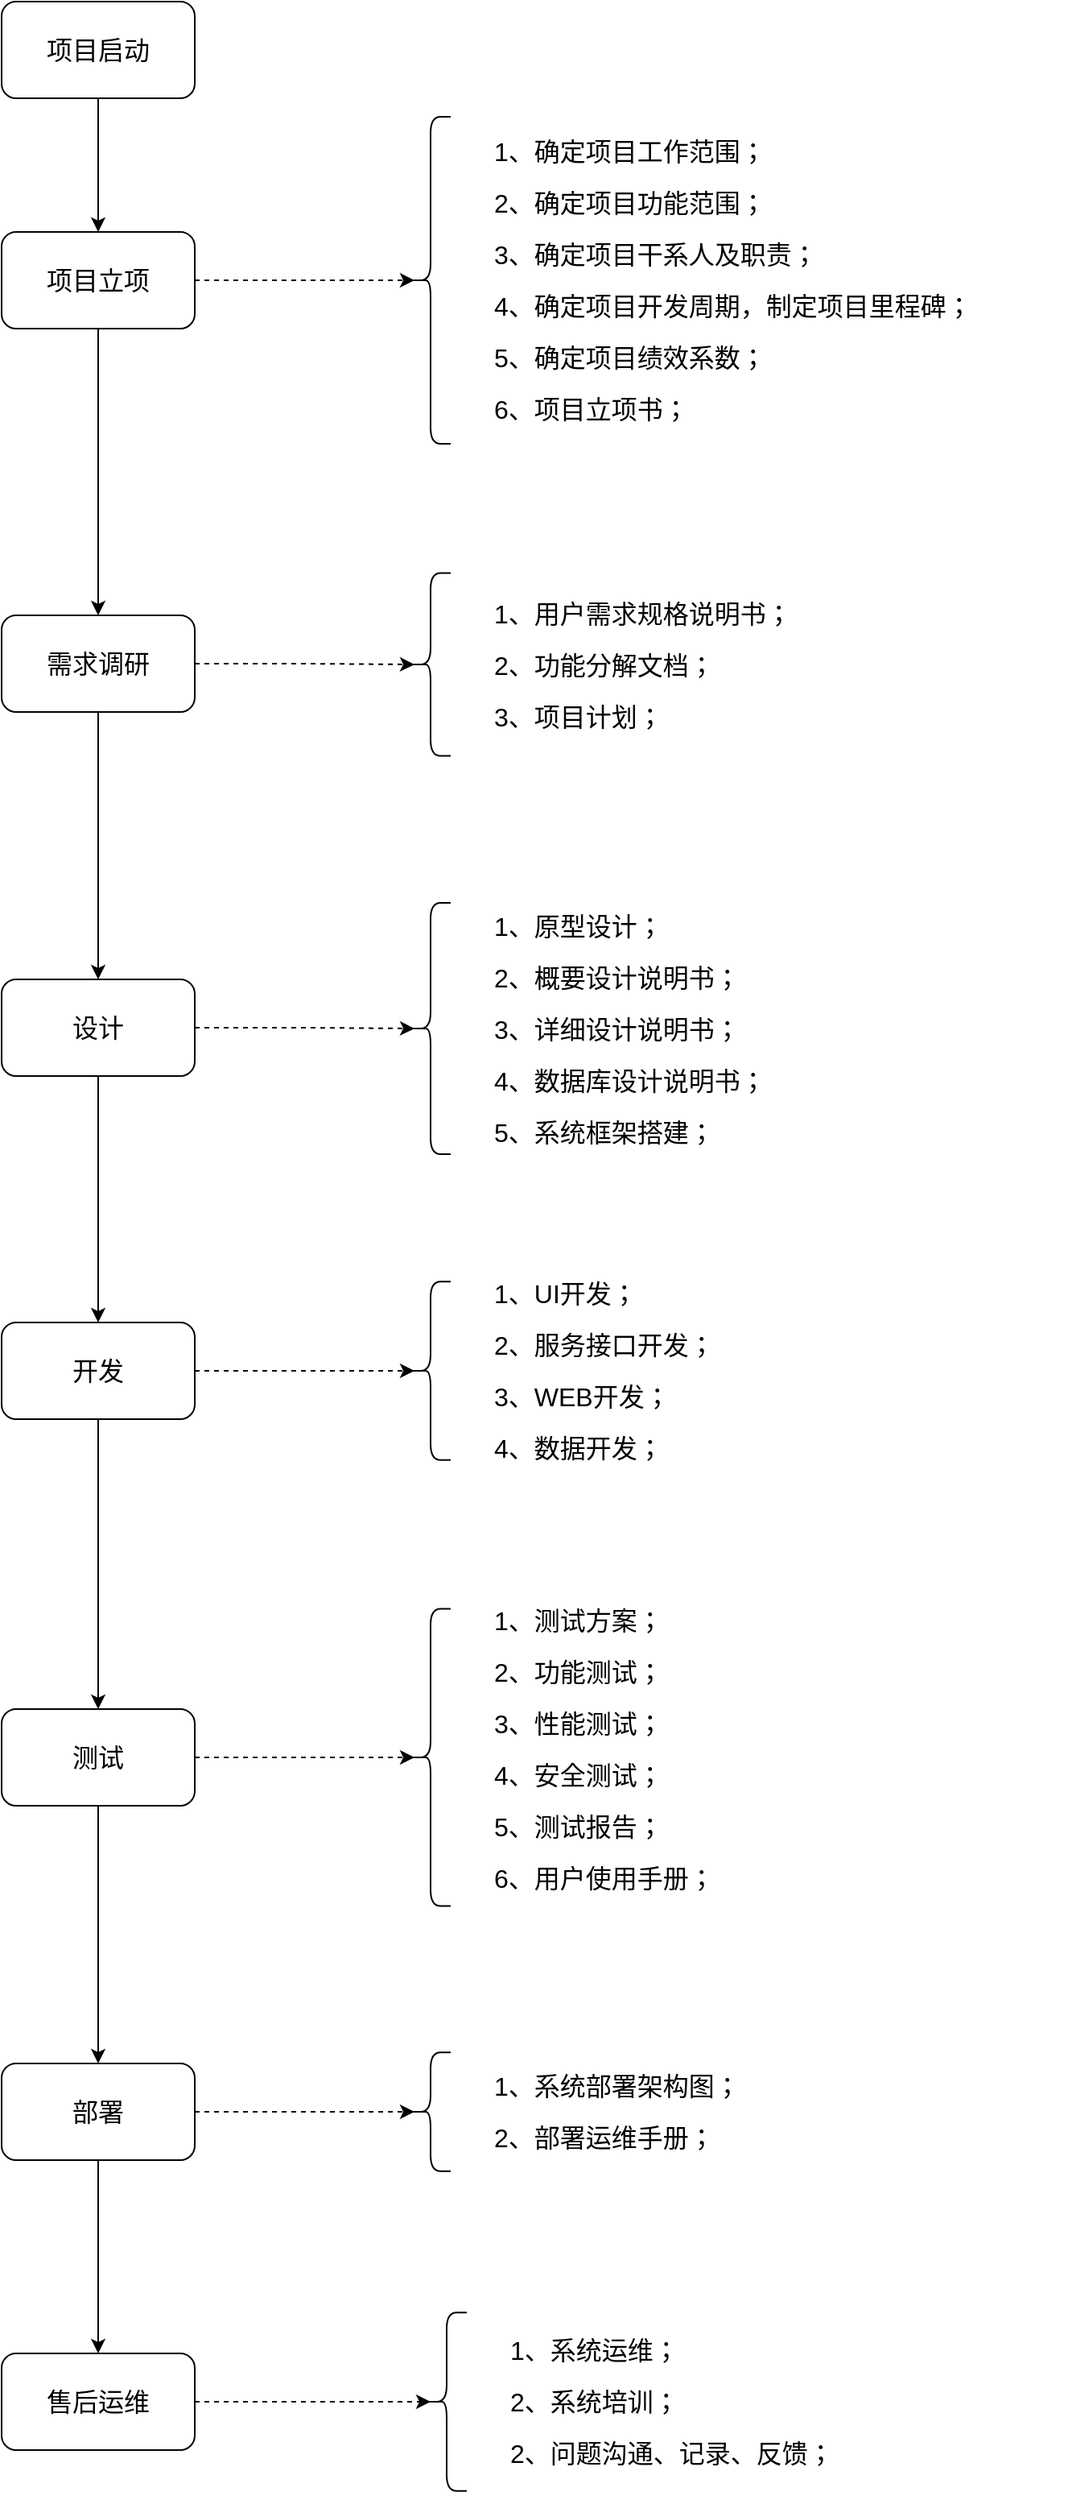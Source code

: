 <mxfile version="22.1.18" type="github">
  <diagram name="第 1 页" id="CrEvW9pFzBhu908rF6s5">
    <mxGraphModel dx="2060" dy="1118" grid="1" gridSize="10" guides="1" tooltips="1" connect="1" arrows="1" fold="1" page="1" pageScale="1" pageWidth="827" pageHeight="1169" math="0" shadow="0">
      <root>
        <mxCell id="0" />
        <mxCell id="1" parent="0" />
        <mxCell id="GFlxzyXbFYNbmDDl-b3X-3" value="" style="edgeStyle=orthogonalEdgeStyle;rounded=0;orthogonalLoop=1;jettySize=auto;html=1;fontSize=16;" parent="1" source="GFlxzyXbFYNbmDDl-b3X-1" target="GFlxzyXbFYNbmDDl-b3X-2" edge="1">
          <mxGeometry relative="1" as="geometry" />
        </mxCell>
        <mxCell id="GFlxzyXbFYNbmDDl-b3X-1" value="项目启动" style="rounded=1;whiteSpace=wrap;html=1;fontSize=16;" parent="1" vertex="1">
          <mxGeometry x="89" y="87" width="120" height="60" as="geometry" />
        </mxCell>
        <mxCell id="GFlxzyXbFYNbmDDl-b3X-5" value="" style="edgeStyle=orthogonalEdgeStyle;rounded=0;orthogonalLoop=1;jettySize=auto;html=1;fontSize=16;" parent="1" source="GFlxzyXbFYNbmDDl-b3X-2" target="GFlxzyXbFYNbmDDl-b3X-4" edge="1">
          <mxGeometry relative="1" as="geometry" />
        </mxCell>
        <mxCell id="GFlxzyXbFYNbmDDl-b3X-2" value="项目立项" style="whiteSpace=wrap;html=1;rounded=1;fontSize=16;" parent="1" vertex="1">
          <mxGeometry x="89" y="230" width="120" height="60" as="geometry" />
        </mxCell>
        <mxCell id="GFlxzyXbFYNbmDDl-b3X-7" value="" style="edgeStyle=orthogonalEdgeStyle;rounded=0;orthogonalLoop=1;jettySize=auto;html=1;fontSize=16;" parent="1" source="GFlxzyXbFYNbmDDl-b3X-4" target="GFlxzyXbFYNbmDDl-b3X-6" edge="1">
          <mxGeometry relative="1" as="geometry" />
        </mxCell>
        <mxCell id="GFlxzyXbFYNbmDDl-b3X-4" value="需求调研" style="whiteSpace=wrap;html=1;rounded=1;fontSize=16;" parent="1" vertex="1">
          <mxGeometry x="89" y="468" width="120" height="60" as="geometry" />
        </mxCell>
        <mxCell id="GFlxzyXbFYNbmDDl-b3X-9" value="" style="edgeStyle=orthogonalEdgeStyle;rounded=0;orthogonalLoop=1;jettySize=auto;html=1;fontSize=16;" parent="1" source="GFlxzyXbFYNbmDDl-b3X-6" target="GFlxzyXbFYNbmDDl-b3X-8" edge="1">
          <mxGeometry relative="1" as="geometry" />
        </mxCell>
        <mxCell id="GFlxzyXbFYNbmDDl-b3X-6" value="设计" style="whiteSpace=wrap;html=1;rounded=1;fontSize=16;" parent="1" vertex="1">
          <mxGeometry x="89" y="694" width="120" height="60" as="geometry" />
        </mxCell>
        <mxCell id="GFlxzyXbFYNbmDDl-b3X-11" value="" style="edgeStyle=orthogonalEdgeStyle;rounded=0;orthogonalLoop=1;jettySize=auto;html=1;fontSize=16;" parent="1" source="GFlxzyXbFYNbmDDl-b3X-8" target="GFlxzyXbFYNbmDDl-b3X-10" edge="1">
          <mxGeometry relative="1" as="geometry" />
        </mxCell>
        <mxCell id="GFlxzyXbFYNbmDDl-b3X-8" value="开发" style="whiteSpace=wrap;html=1;rounded=1;fontSize=16;" parent="1" vertex="1">
          <mxGeometry x="89" y="907" width="120" height="60" as="geometry" />
        </mxCell>
        <mxCell id="GFlxzyXbFYNbmDDl-b3X-13" value="" style="edgeStyle=orthogonalEdgeStyle;rounded=0;orthogonalLoop=1;jettySize=auto;html=1;fontSize=16;" parent="1" source="GFlxzyXbFYNbmDDl-b3X-10" target="GFlxzyXbFYNbmDDl-b3X-12" edge="1">
          <mxGeometry relative="1" as="geometry" />
        </mxCell>
        <mxCell id="GFlxzyXbFYNbmDDl-b3X-10" value="测试" style="whiteSpace=wrap;html=1;rounded=1;fontSize=16;" parent="1" vertex="1">
          <mxGeometry x="89" y="1147" width="120" height="60" as="geometry" />
        </mxCell>
        <mxCell id="GFlxzyXbFYNbmDDl-b3X-15" value="" style="edgeStyle=orthogonalEdgeStyle;rounded=0;orthogonalLoop=1;jettySize=auto;html=1;fontSize=16;" parent="1" source="GFlxzyXbFYNbmDDl-b3X-12" target="GFlxzyXbFYNbmDDl-b3X-14" edge="1">
          <mxGeometry relative="1" as="geometry" />
        </mxCell>
        <mxCell id="GFlxzyXbFYNbmDDl-b3X-12" value="部署" style="whiteSpace=wrap;html=1;rounded=1;fontSize=16;" parent="1" vertex="1">
          <mxGeometry x="89" y="1367" width="120" height="60" as="geometry" />
        </mxCell>
        <mxCell id="GFlxzyXbFYNbmDDl-b3X-14" value="售后运维" style="whiteSpace=wrap;html=1;rounded=1;fontSize=16;" parent="1" vertex="1">
          <mxGeometry x="89" y="1547" width="120" height="60" as="geometry" />
        </mxCell>
        <mxCell id="GFlxzyXbFYNbmDDl-b3X-17" style="edgeStyle=orthogonalEdgeStyle;rounded=0;orthogonalLoop=1;jettySize=auto;html=1;exitX=1;exitY=0.5;exitDx=0;exitDy=0;entryX=0.1;entryY=0.5;entryDx=0;entryDy=0;entryPerimeter=0;fontSize=16;dashed=1;startArrow=none;startFill=0;" parent="1" source="GFlxzyXbFYNbmDDl-b3X-2" target="GFlxzyXbFYNbmDDl-b3X-16" edge="1">
          <mxGeometry relative="1" as="geometry" />
        </mxCell>
        <mxCell id="GFlxzyXbFYNbmDDl-b3X-23" value="" style="group;fontSize=16;" parent="1" vertex="1" connectable="0">
          <mxGeometry x="343" y="150" width="400" height="220" as="geometry" />
        </mxCell>
        <mxCell id="GFlxzyXbFYNbmDDl-b3X-16" value="" style="shape=curlyBracket;whiteSpace=wrap;html=1;rounded=1;labelPosition=left;verticalLabelPosition=middle;align=right;verticalAlign=middle;fontSize=16;" parent="GFlxzyXbFYNbmDDl-b3X-23" vertex="1">
          <mxGeometry y="8.462" width="25" height="203.077" as="geometry" />
        </mxCell>
        <mxCell id="GFlxzyXbFYNbmDDl-b3X-21" value="&lt;p style=&quot;line-height: 100%;&quot;&gt;1、确定项目工作范围；&lt;/p&gt;&lt;p style=&quot;line-height: 100%;&quot;&gt;2、确定项目功能范围；&lt;/p&gt;&lt;p style=&quot;line-height: 100%;&quot;&gt;3、确定项目干系人及职责；&lt;/p&gt;&lt;p style=&quot;line-height: 100%;&quot;&gt;4、确定项目开发周期，制定项目里程碑；&lt;/p&gt;&lt;p style=&quot;line-height: 100%;&quot;&gt;5、确定项目绩效系数；&lt;/p&gt;&lt;p style=&quot;line-height: 100%;&quot;&gt;6、项目立项书；&lt;/p&gt;" style="text;html=1;strokeColor=none;fillColor=none;align=left;verticalAlign=middle;whiteSpace=wrap;rounded=0;horizontal=1;fontSize=16;" parent="GFlxzyXbFYNbmDDl-b3X-23" vertex="1">
          <mxGeometry x="50" width="350" height="220" as="geometry" />
        </mxCell>
        <mxCell id="GFlxzyXbFYNbmDDl-b3X-26" style="edgeStyle=orthogonalEdgeStyle;rounded=0;orthogonalLoop=1;jettySize=auto;html=1;entryX=0.1;entryY=0.5;entryDx=0;entryDy=0;entryPerimeter=0;fontSize=16;dashed=1;" parent="1" source="GFlxzyXbFYNbmDDl-b3X-4" target="HhBOS2dgm90hjr-vvZMC-8" edge="1">
          <mxGeometry relative="1" as="geometry">
            <mxPoint x="381.96" y="694" as="targetPoint" />
          </mxGeometry>
        </mxCell>
        <mxCell id="GFlxzyXbFYNbmDDl-b3X-32" style="edgeStyle=orthogonalEdgeStyle;rounded=0;orthogonalLoop=1;jettySize=auto;html=1;entryX=0.1;entryY=0.5;entryDx=0;entryDy=0;entryPerimeter=0;fontSize=16;dashed=1;" parent="1" source="GFlxzyXbFYNbmDDl-b3X-6" target="HhBOS2dgm90hjr-vvZMC-20" edge="1">
          <mxGeometry relative="1" as="geometry">
            <mxPoint x="391" y="834" as="targetPoint" />
          </mxGeometry>
        </mxCell>
        <mxCell id="GFlxzyXbFYNbmDDl-b3X-36" style="edgeStyle=orthogonalEdgeStyle;rounded=0;orthogonalLoop=1;jettySize=auto;html=1;fontSize=16;entryX=0.1;entryY=0.5;entryDx=0;entryDy=0;entryPerimeter=0;dashed=1;" parent="1" source="GFlxzyXbFYNbmDDl-b3X-8" target="HhBOS2dgm90hjr-vvZMC-29" edge="1">
          <mxGeometry relative="1" as="geometry">
            <mxPoint x="549" y="891" as="targetPoint" />
          </mxGeometry>
        </mxCell>
        <mxCell id="GFlxzyXbFYNbmDDl-b3X-40" style="edgeStyle=orthogonalEdgeStyle;rounded=0;orthogonalLoop=1;jettySize=auto;html=1;fontSize=16;entryX=0.1;entryY=0.5;entryDx=0;entryDy=0;entryPerimeter=0;dashed=1;" parent="1" source="GFlxzyXbFYNbmDDl-b3X-10" target="HhBOS2dgm90hjr-vvZMC-32" edge="1">
          <mxGeometry relative="1" as="geometry">
            <mxPoint x="359" y="1151" as="targetPoint" />
          </mxGeometry>
        </mxCell>
        <mxCell id="GFlxzyXbFYNbmDDl-b3X-44" style="edgeStyle=orthogonalEdgeStyle;rounded=0;orthogonalLoop=1;jettySize=auto;html=1;entryX=0.1;entryY=0.5;entryDx=0;entryDy=0;entryPerimeter=0;fontSize=16;dashed=1;" parent="1" source="GFlxzyXbFYNbmDDl-b3X-12" target="HhBOS2dgm90hjr-vvZMC-35" edge="1">
          <mxGeometry relative="1" as="geometry">
            <mxPoint x="381" y="1254.5" as="targetPoint" />
          </mxGeometry>
        </mxCell>
        <mxCell id="HhBOS2dgm90hjr-vvZMC-4" style="edgeStyle=orthogonalEdgeStyle;rounded=0;orthogonalLoop=1;jettySize=auto;html=1;entryX=0.1;entryY=0.5;entryDx=0;entryDy=0;entryPerimeter=0;fontSize=16;dashed=1;" parent="1" source="GFlxzyXbFYNbmDDl-b3X-14" target="HhBOS2dgm90hjr-vvZMC-38" edge="1">
          <mxGeometry relative="1" as="geometry">
            <mxPoint x="381" y="1393.5" as="targetPoint" />
          </mxGeometry>
        </mxCell>
        <mxCell id="HhBOS2dgm90hjr-vvZMC-7" value="" style="group;fontSize=16;" parent="1" vertex="1" connectable="0">
          <mxGeometry x="343" y="437" width="400" height="123" as="geometry" />
        </mxCell>
        <mxCell id="HhBOS2dgm90hjr-vvZMC-8" value="" style="shape=curlyBracket;whiteSpace=wrap;html=1;rounded=1;labelPosition=left;verticalLabelPosition=middle;align=right;verticalAlign=middle;fontSize=16;" parent="HhBOS2dgm90hjr-vvZMC-7" vertex="1">
          <mxGeometry y="4.731" width="25" height="113.538" as="geometry" />
        </mxCell>
        <mxCell id="HhBOS2dgm90hjr-vvZMC-9" value="&lt;p style=&quot;line-height: 100%;&quot;&gt;1、用户需求规格说明书；&lt;/p&gt;&lt;p style=&quot;line-height: 100%;&quot;&gt;2、功能分解文档；&lt;/p&gt;&lt;p style=&quot;line-height: 100%;&quot;&gt;3、项目计划；&lt;/p&gt;" style="text;html=1;strokeColor=none;fillColor=none;align=left;verticalAlign=middle;whiteSpace=wrap;rounded=0;horizontal=1;fontSize=16;" parent="HhBOS2dgm90hjr-vvZMC-7" vertex="1">
          <mxGeometry x="50" width="350" height="123.0" as="geometry" />
        </mxCell>
        <mxCell id="HhBOS2dgm90hjr-vvZMC-19" value="" style="group;fontSize=16;" parent="1" vertex="1" connectable="0">
          <mxGeometry x="343" y="640" width="400" height="169" as="geometry" />
        </mxCell>
        <mxCell id="HhBOS2dgm90hjr-vvZMC-20" value="" style="shape=curlyBracket;whiteSpace=wrap;html=1;rounded=1;labelPosition=left;verticalLabelPosition=middle;align=right;verticalAlign=middle;fontSize=16;" parent="HhBOS2dgm90hjr-vvZMC-19" vertex="1">
          <mxGeometry y="6.5" width="25" height="156.0" as="geometry" />
        </mxCell>
        <mxCell id="HhBOS2dgm90hjr-vvZMC-21" value="&lt;p style=&quot;line-height: 100%;&quot;&gt;1、原型设计；&lt;/p&gt;&lt;p style=&quot;line-height: 100%;&quot;&gt;2、概要设计说明书；&lt;/p&gt;&lt;p style=&quot;line-height: 100%;&quot;&gt;3、详细设计说明书；&lt;/p&gt;&lt;p style=&quot;line-height: 100%;&quot;&gt;4、数据库设计说明书；&lt;/p&gt;&lt;p style=&quot;line-height: 100%;&quot;&gt;5、系统框架搭建；&lt;/p&gt;" style="text;html=1;strokeColor=none;fillColor=none;align=left;verticalAlign=middle;whiteSpace=wrap;rounded=0;horizontal=1;fontSize=16;" parent="HhBOS2dgm90hjr-vvZMC-19" vertex="1">
          <mxGeometry x="50" width="350" height="169" as="geometry" />
        </mxCell>
        <mxCell id="HhBOS2dgm90hjr-vvZMC-28" value="" style="group;fontSize=16;" parent="1" vertex="1" connectable="0">
          <mxGeometry x="343" y="877" width="400" height="120" as="geometry" />
        </mxCell>
        <mxCell id="HhBOS2dgm90hjr-vvZMC-29" value="" style="shape=curlyBracket;whiteSpace=wrap;html=1;rounded=1;labelPosition=left;verticalLabelPosition=middle;align=right;verticalAlign=middle;fontSize=16;" parent="HhBOS2dgm90hjr-vvZMC-28" vertex="1">
          <mxGeometry y="4.615" width="25" height="110.769" as="geometry" />
        </mxCell>
        <mxCell id="HhBOS2dgm90hjr-vvZMC-30" value="&lt;p style=&quot;line-height: 100%;&quot;&gt;1、UI开发；&lt;/p&gt;&lt;p style=&quot;line-height: 100%;&quot;&gt;2、服务接口开发；&lt;/p&gt;&lt;p style=&quot;line-height: 100%;&quot;&gt;3、WEB开发；&lt;/p&gt;&lt;p style=&quot;line-height: 100%;&quot;&gt;4、数据开发；&lt;/p&gt;" style="text;html=1;strokeColor=none;fillColor=none;align=left;verticalAlign=middle;whiteSpace=wrap;rounded=0;horizontal=1;fontSize=16;" parent="HhBOS2dgm90hjr-vvZMC-28" vertex="1">
          <mxGeometry x="50" width="350" height="120" as="geometry" />
        </mxCell>
        <mxCell id="HhBOS2dgm90hjr-vvZMC-31" value="" style="group;fontSize=16;" parent="1" vertex="1" connectable="0">
          <mxGeometry x="343" y="1077" width="400" height="200" as="geometry" />
        </mxCell>
        <mxCell id="HhBOS2dgm90hjr-vvZMC-32" value="" style="shape=curlyBracket;whiteSpace=wrap;html=1;rounded=1;labelPosition=left;verticalLabelPosition=middle;align=right;verticalAlign=middle;fontSize=16;" parent="HhBOS2dgm90hjr-vvZMC-31" vertex="1">
          <mxGeometry y="7.692" width="25" height="184.615" as="geometry" />
        </mxCell>
        <mxCell id="HhBOS2dgm90hjr-vvZMC-33" value="&lt;p style=&quot;line-height: 100%;&quot;&gt;1、测试方案；&lt;/p&gt;&lt;p style=&quot;line-height: 100%;&quot;&gt;2、功能测试；&lt;/p&gt;&lt;p style=&quot;line-height: 100%;&quot;&gt;3、性能测试；&lt;/p&gt;&lt;p style=&quot;line-height: 100%;&quot;&gt;4、安全测试；&lt;/p&gt;&lt;p style=&quot;line-height: 100%;&quot;&gt;5、测试报告；&lt;/p&gt;&lt;p style=&quot;line-height: 100%;&quot;&gt;6、用户使用手册；&lt;/p&gt;" style="text;html=1;strokeColor=none;fillColor=none;align=left;verticalAlign=middle;whiteSpace=wrap;rounded=0;horizontal=1;fontSize=16;" parent="HhBOS2dgm90hjr-vvZMC-31" vertex="1">
          <mxGeometry x="50" width="350" height="190.476" as="geometry" />
        </mxCell>
        <mxCell id="HhBOS2dgm90hjr-vvZMC-34" value="" style="group;fontSize=16;" parent="1" vertex="1" connectable="0">
          <mxGeometry x="343" y="1357" width="400" height="80" as="geometry" />
        </mxCell>
        <mxCell id="HhBOS2dgm90hjr-vvZMC-35" value="" style="shape=curlyBracket;whiteSpace=wrap;html=1;rounded=1;labelPosition=left;verticalLabelPosition=middle;align=right;verticalAlign=middle;fontSize=16;" parent="HhBOS2dgm90hjr-vvZMC-34" vertex="1">
          <mxGeometry y="3.077" width="25" height="73.846" as="geometry" />
        </mxCell>
        <mxCell id="HhBOS2dgm90hjr-vvZMC-36" value="&lt;p style=&quot;line-height: 100%;&quot;&gt;1、系统部署架构图；&lt;/p&gt;&lt;p style=&quot;line-height: 100%;&quot;&gt;2、部署运维手册；&lt;/p&gt;" style="text;html=1;strokeColor=none;fillColor=none;align=left;verticalAlign=middle;whiteSpace=wrap;rounded=0;horizontal=1;fontSize=16;" parent="HhBOS2dgm90hjr-vvZMC-34" vertex="1">
          <mxGeometry x="50" width="350" height="80" as="geometry" />
        </mxCell>
        <mxCell id="HhBOS2dgm90hjr-vvZMC-37" value="" style="group;fontSize=16;" parent="1" vertex="1" connectable="0">
          <mxGeometry x="353" y="1517" width="400" height="120" as="geometry" />
        </mxCell>
        <mxCell id="HhBOS2dgm90hjr-vvZMC-38" value="" style="shape=curlyBracket;whiteSpace=wrap;html=1;rounded=1;labelPosition=left;verticalLabelPosition=middle;align=right;verticalAlign=middle;fontSize=16;" parent="HhBOS2dgm90hjr-vvZMC-37" vertex="1">
          <mxGeometry y="4.615" width="25" height="110.769" as="geometry" />
        </mxCell>
        <mxCell id="HhBOS2dgm90hjr-vvZMC-39" value="&lt;p style=&quot;line-height: 100%;&quot;&gt;1、系统运维；&lt;/p&gt;&lt;p style=&quot;line-height: 100%;&quot;&gt;2、系统培训；&lt;/p&gt;&lt;p style=&quot;line-height: 100%;&quot;&gt;2、问题沟通、记录、反馈；&lt;/p&gt;" style="text;html=1;strokeColor=none;fillColor=none;align=left;verticalAlign=middle;whiteSpace=wrap;rounded=0;horizontal=1;fontSize=16;" parent="HhBOS2dgm90hjr-vvZMC-37" vertex="1">
          <mxGeometry x="50" width="350" height="120" as="geometry" />
        </mxCell>
      </root>
    </mxGraphModel>
  </diagram>
</mxfile>
